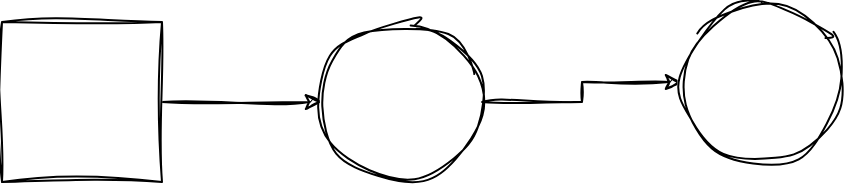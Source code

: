 <mxfile version="22.1.18" type="github">
  <diagram id="0" name="第 1 页">
    <mxGraphModel dx="1050" dy="557" grid="1" gridSize="10" guides="1" tooltips="1" connect="1" arrows="1" fold="1" page="1" pageScale="1" pageWidth="827" pageHeight="1169" math="0" shadow="0">
      <root>
        <mxCell id="0" />
        <mxCell id="1" parent="0" />
        <mxCell id="nNgI7MCHI5-iJCyiZyrx-2" value="" style="edgeStyle=orthogonalEdgeStyle;rounded=0;orthogonalLoop=1;jettySize=auto;html=1;sketch=1;curveFitting=1;jiggle=2;" parent="1" source="qIDMCpLu1RHaE6mMSYyA-1" target="nNgI7MCHI5-iJCyiZyrx-1" edge="1">
          <mxGeometry relative="1" as="geometry" />
        </mxCell>
        <mxCell id="qIDMCpLu1RHaE6mMSYyA-1" value="" style="whiteSpace=wrap;html=1;aspect=fixed;sketch=1;curveFitting=1;jiggle=2;" parent="1" vertex="1">
          <mxGeometry x="60" y="150" width="80" height="80" as="geometry" />
        </mxCell>
        <mxCell id="nNgI7MCHI5-iJCyiZyrx-4" value="" style="edgeStyle=orthogonalEdgeStyle;rounded=0;orthogonalLoop=1;jettySize=auto;html=1;sketch=1;curveFitting=1;jiggle=2;" parent="1" source="nNgI7MCHI5-iJCyiZyrx-1" target="nNgI7MCHI5-iJCyiZyrx-3" edge="1">
          <mxGeometry relative="1" as="geometry" />
        </mxCell>
        <mxCell id="nNgI7MCHI5-iJCyiZyrx-1" value="" style="ellipse;whiteSpace=wrap;html=1;sketch=1;curveFitting=1;jiggle=2;" parent="1" vertex="1">
          <mxGeometry x="220" y="150" width="80" height="80" as="geometry" />
        </mxCell>
        <mxCell id="nNgI7MCHI5-iJCyiZyrx-3" value="" style="ellipse;whiteSpace=wrap;html=1;sketch=1;curveFitting=1;jiggle=2;" parent="1" vertex="1">
          <mxGeometry x="400" y="140" width="80" height="80" as="geometry" />
        </mxCell>
      </root>
    </mxGraphModel>
  </diagram>
</mxfile>

